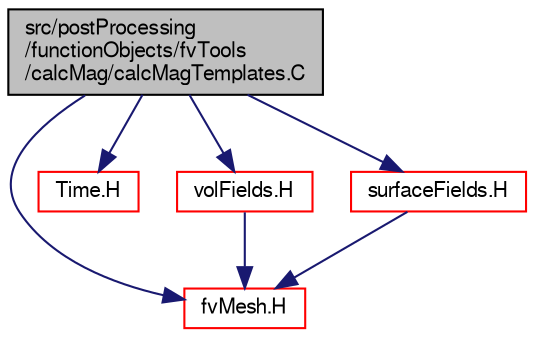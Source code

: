 digraph "src/postProcessing/functionObjects/fvTools/calcMag/calcMagTemplates.C"
{
  bgcolor="transparent";
  edge [fontname="FreeSans",fontsize="10",labelfontname="FreeSans",labelfontsize="10"];
  node [fontname="FreeSans",fontsize="10",shape=record];
  Node0 [label="src/postProcessing\l/functionObjects/fvTools\l/calcMag/calcMagTemplates.C",height=0.2,width=0.4,color="black", fillcolor="grey75", style="filled", fontcolor="black"];
  Node0 -> Node1 [color="midnightblue",fontsize="10",style="solid",fontname="FreeSans"];
  Node1 [label="fvMesh.H",height=0.2,width=0.4,color="red",URL="$a03533.html"];
  Node0 -> Node268 [color="midnightblue",fontsize="10",style="solid",fontname="FreeSans"];
  Node268 [label="Time.H",height=0.2,width=0.4,color="red",URL="$a09311.html"];
  Node0 -> Node289 [color="midnightblue",fontsize="10",style="solid",fontname="FreeSans"];
  Node289 [label="volFields.H",height=0.2,width=0.4,color="red",URL="$a02750.html"];
  Node289 -> Node1 [color="midnightblue",fontsize="10",style="solid",fontname="FreeSans"];
  Node0 -> Node320 [color="midnightblue",fontsize="10",style="solid",fontname="FreeSans"];
  Node320 [label="surfaceFields.H",height=0.2,width=0.4,color="red",URL="$a02735.html",tooltip="Foam::surfaceFields. "];
  Node320 -> Node1 [color="midnightblue",fontsize="10",style="solid",fontname="FreeSans"];
}

